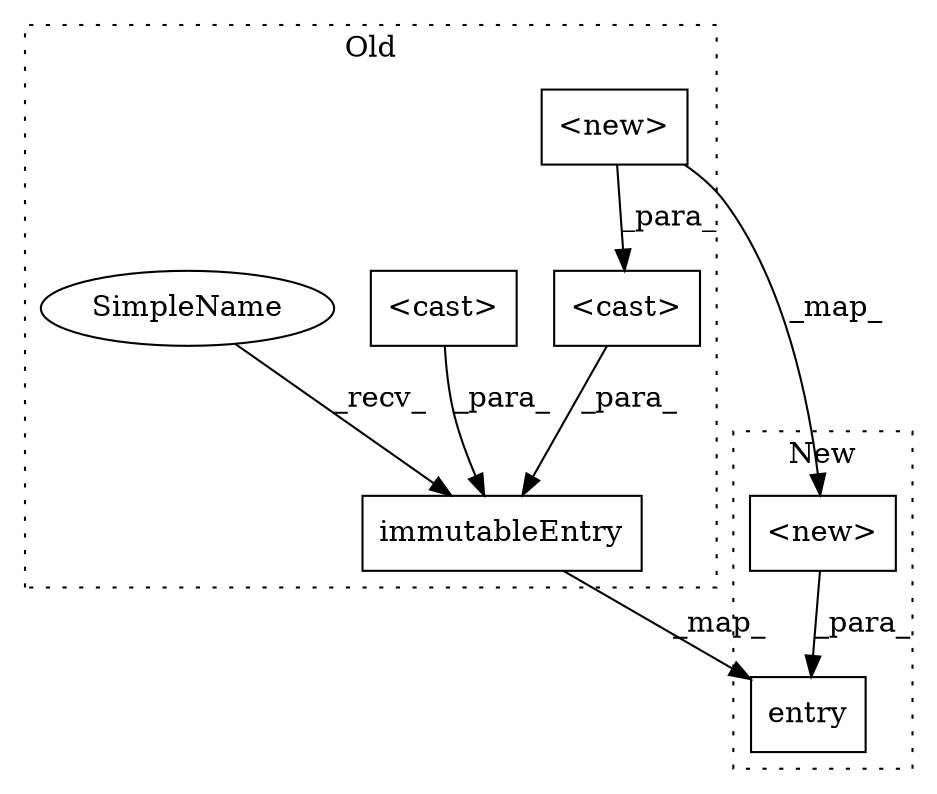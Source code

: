 digraph G {
subgraph cluster0 {
1 [label="immutableEntry" a="32" s="6370,6474" l="15,1" shape="box"];
3 [label="<cast>" a="11" s="6385" l="12" shape="box"];
5 [label="<new>" a="14" s="6397" l="29" shape="box"];
6 [label="<cast>" a="11" s="6444" l="9" shape="box"];
7 [label="SimpleName" a="42" s="6365" l="4" shape="ellipse"];
label = "Old";
style="dotted";
}
subgraph cluster1 {
2 [label="entry" a="32" s="6092,6152" l="6,1" shape="box"];
4 [label="<new>" a="14" s="6098" l="29" shape="box"];
label = "New";
style="dotted";
}
1 -> 2 [label="_map_"];
3 -> 1 [label="_para_"];
4 -> 2 [label="_para_"];
5 -> 3 [label="_para_"];
5 -> 4 [label="_map_"];
6 -> 1 [label="_para_"];
7 -> 1 [label="_recv_"];
}